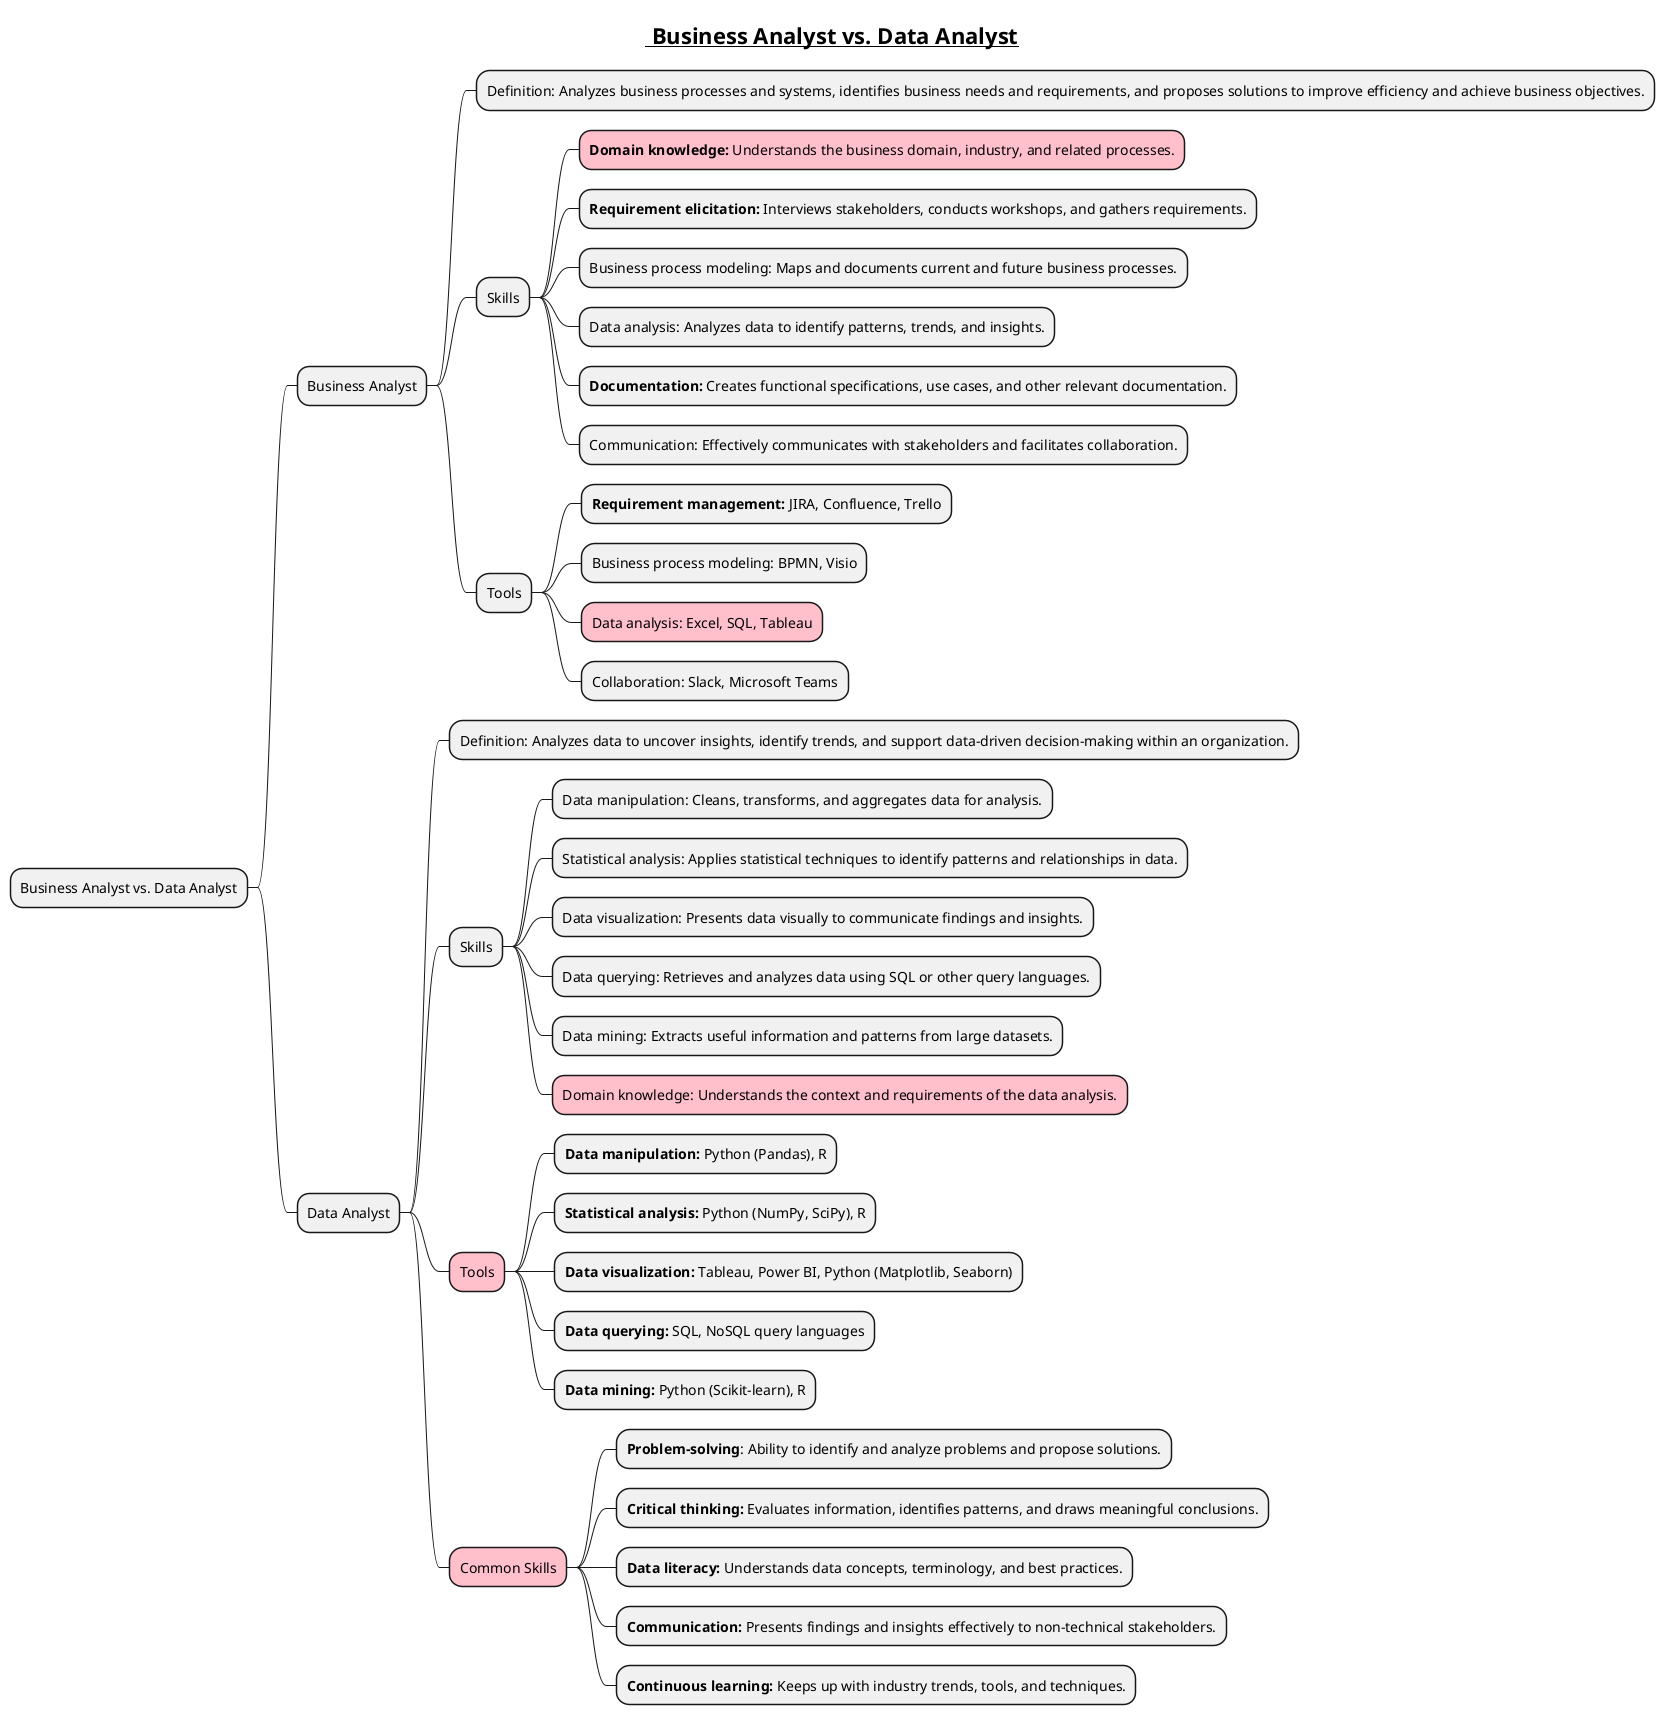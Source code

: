 @startmindmap
title =__ Business Analyst vs. Data Analyst__
* Business Analyst vs. Data Analyst
** Business Analyst
*** Definition: Analyzes business processes and systems, identifies business needs and requirements, and proposes solutions to improve efficiency and achieve business objectives.
*** Skills
****[#pink] **Domain knowledge:** Understands the business domain, industry, and related processes.
**** **Requirement elicitation:** Interviews stakeholders, conducts workshops, and gathers requirements.
**** Business process modeling: Maps and documents current and future business processes.
**** Data analysis: Analyzes data to identify patterns, trends, and insights.
**** **Documentation:** Creates functional specifications, use cases, and other relevant documentation.
**** Communication: Effectively communicates with stakeholders and facilitates collaboration.
*** Tools
**** **Requirement management:** JIRA, Confluence, Trello
**** Business process modeling: BPMN, Visio
****[#pink] Data analysis: Excel, SQL, Tableau
**** Collaboration: Slack, Microsoft Teams
** Data Analyst
*** Definition: Analyzes data to uncover insights, identify trends, and support data-driven decision-making within an organization.
*** Skills
**** Data manipulation: Cleans, transforms, and aggregates data for analysis.
**** Statistical analysis: Applies statistical techniques to identify patterns and relationships in data.
**** Data visualization: Presents data visually to communicate findings and insights.
**** Data querying: Retrieves and analyzes data using SQL or other query languages.
**** Data mining: Extracts useful information and patterns from large datasets.
****[#pink] Domain knowledge: Understands the context and requirements of the data analysis.
***[#pink] Tools
**** **Data manipulation:** Python (Pandas), R
**** **Statistical analysis:** Python (NumPy, SciPy), R
**** **Data visualization:** Tableau, Power BI, Python (Matplotlib, Seaborn)
**** **Data querying:** SQL, NoSQL query languages
**** **Data mining:** Python (Scikit-learn), R
***[#pink] Common Skills
**** **Problem-solving**: Ability to identify and analyze problems and propose solutions.
**** **Critical thinking:** Evaluates information, identifies patterns, and draws meaningful conclusions.
**** **Data literacy:** Understands data concepts, terminology, and best practices.
**** **Communication:** Presents findings and insights effectively to non-technical stakeholders.
**** **Continuous learning:** Keeps up with industry trends, tools, and techniques.
@endmindmap
